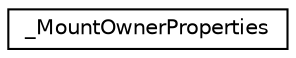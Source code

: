 digraph "Graphical Class Hierarchy"
{
 // LATEX_PDF_SIZE
  edge [fontname="Helvetica",fontsize="10",labelfontname="Helvetica",labelfontsize="10"];
  node [fontname="Helvetica",fontsize="10",shape=record];
  rankdir="LR";
  Node0 [label="_MountOwnerProperties",height=0.2,width=0.4,color="black", fillcolor="white", style="filled",URL="$struct__MountOwnerProperties.html",tooltip="MountOwnerProperties struct used for Storage plugin."];
}
